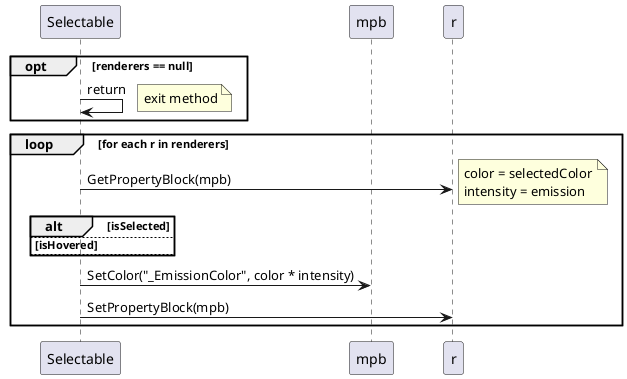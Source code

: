 ﻿@startuml
skinparam Shadowing false
skinparam ParticipantPadding 20

participant Selectable
participant mpb

opt renderers == null
    Selectable -> Selectable : return
    note right : exit method
end

loop for each r in renderers
    Selectable -> r : GetPropertyBlock(mpb)

    alt isSelected
        note right : color = selectedColor\nintensity = emission
    else isHovered
        note right : color = hoverColor\nintensity = emission * 0.7
    else
        note right : color = black\nintensity = 0
    end

    Selectable -> mpb : SetColor("_EmissionColor", color * intensity)
    Selectable -> r : SetPropertyBlock(mpb)
end
@enduml